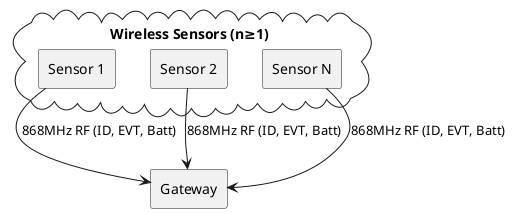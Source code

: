 @startuml System Architecture
skinparam componentStyle rectangle
skinparam defaultFontName Monospace


cloud "Wireless Sensors (n≥1)" as S {
component "Sensor 1" as S1
component "Sensor 2" as S2
component "Sensor N" as Sn
}


S1 -down-> [Gateway] : 868MHz RF (ID, EVT, Batt)
S2 -down-> [Gateway] : 868MHz RF (ID, EVT, Batt)
Sn -down-> [Gateway] : 868MHz RF (ID, EVT, Batt)
@enduml
